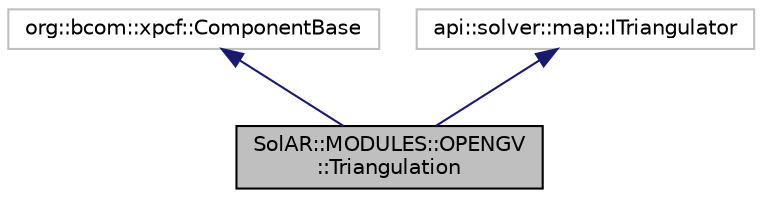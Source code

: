 digraph "SolAR::MODULES::OPENGV::Triangulation"
{
 // LATEX_PDF_SIZE
  edge [fontname="Helvetica",fontsize="10",labelfontname="Helvetica",labelfontsize="10"];
  node [fontname="Helvetica",fontsize="10",shape=record];
  Node1 [label="SolAR::MODULES::OPENGV\l::Triangulation",height=0.2,width=0.4,color="black", fillcolor="grey75", style="filled", fontcolor="black",tooltip="Triangulates set of corresponding 2D-2D points correspondances with known respective camera poses bas..."];
  Node2 -> Node1 [dir="back",color="midnightblue",fontsize="10",style="solid",fontname="Helvetica"];
  Node2 [label="org::bcom::xpcf::ComponentBase",height=0.2,width=0.4,color="grey75", fillcolor="white", style="filled",tooltip=" "];
  Node3 -> Node1 [dir="back",color="midnightblue",fontsize="10",style="solid",fontname="Helvetica"];
  Node3 [label="api::solver::map::ITriangulator",height=0.2,width=0.4,color="grey75", fillcolor="white", style="filled",tooltip=" "];
}
